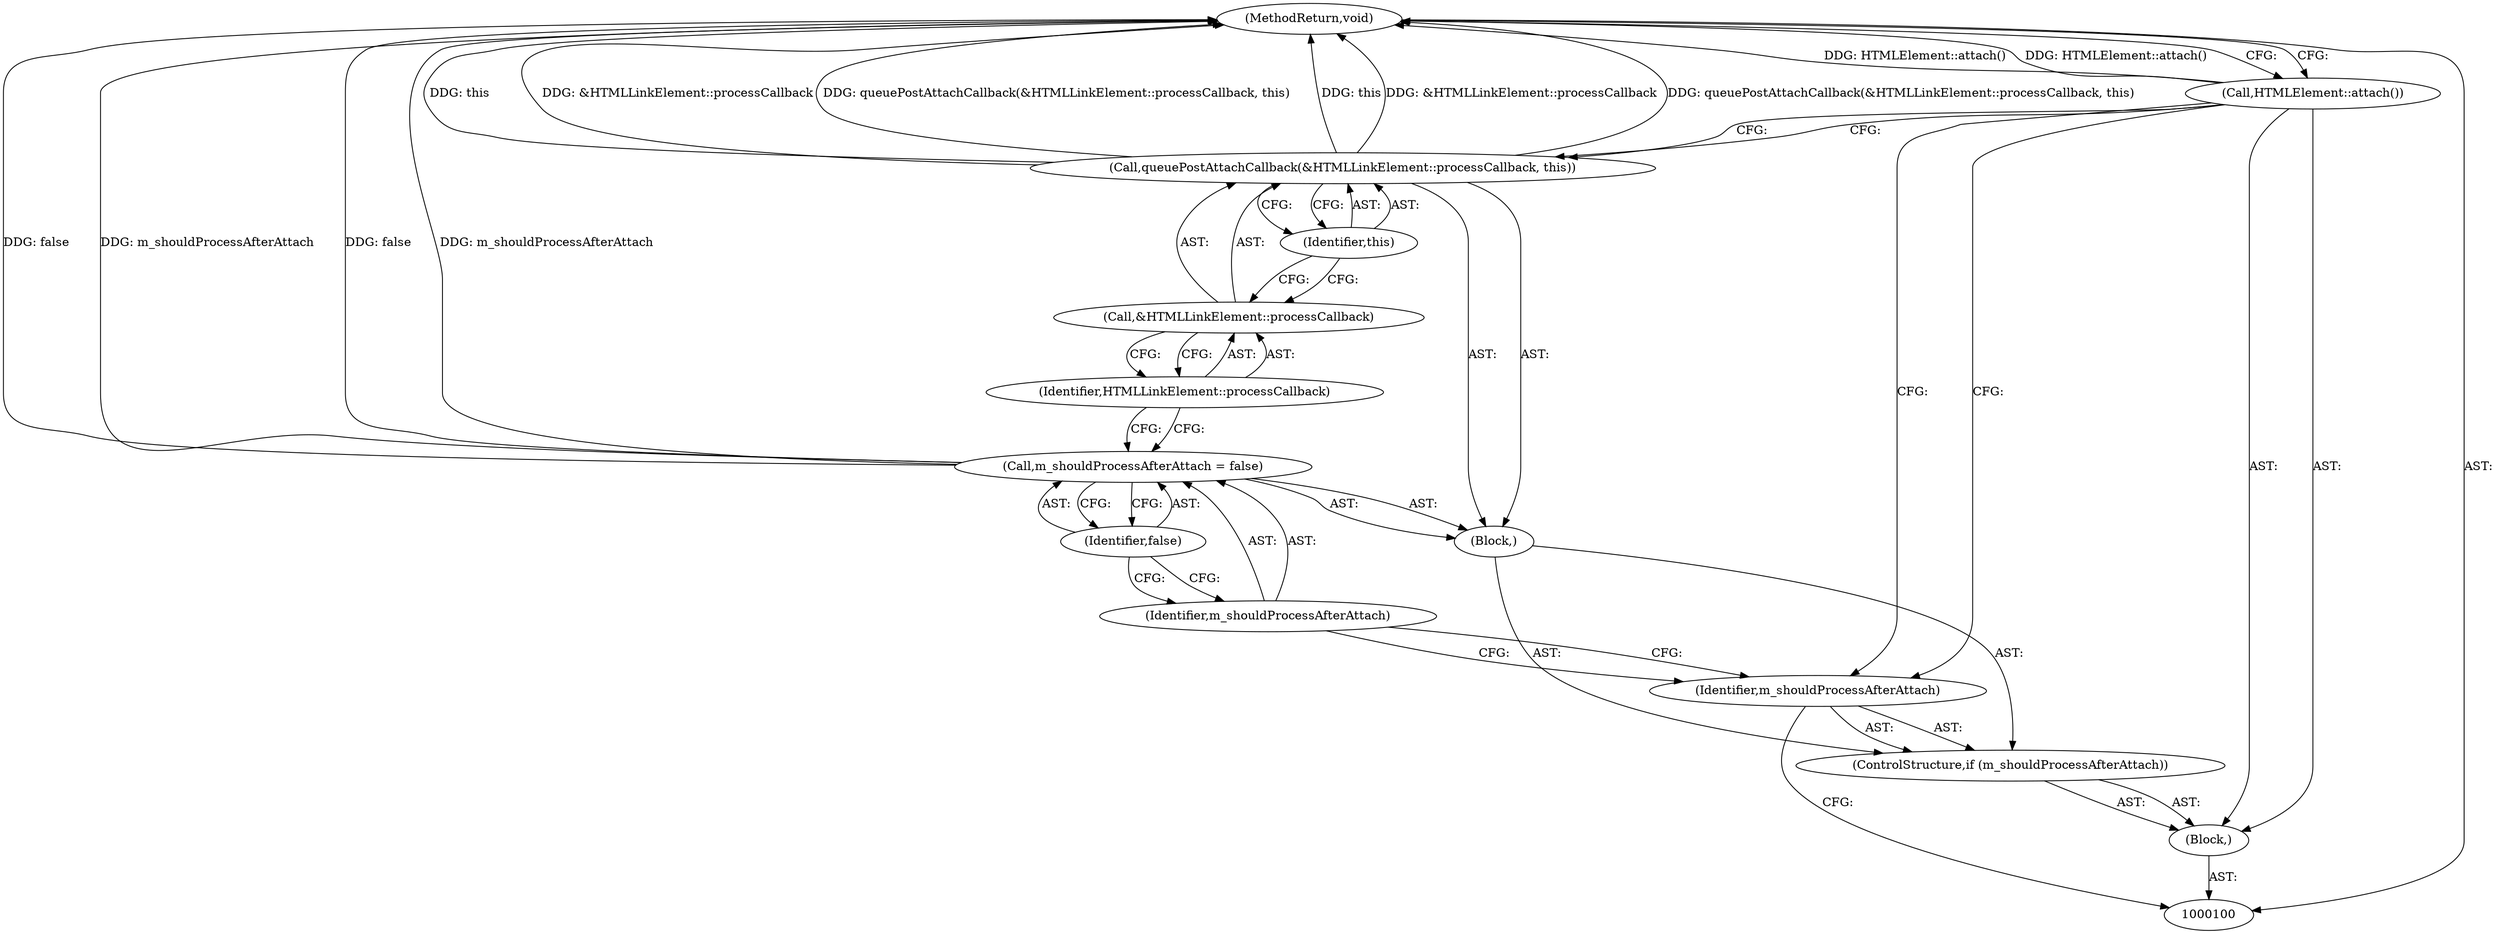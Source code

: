 digraph "1_Chrome_61b77165a1125a80f105f4382a99d9d7a1eb0cf2_1" {
"1000113" [label="(MethodReturn,void)"];
"1000101" [label="(Block,)"];
"1000104" [label="(Block,)"];
"1000102" [label="(ControlStructure,if (m_shouldProcessAfterAttach))"];
"1000103" [label="(Identifier,m_shouldProcessAfterAttach)"];
"1000107" [label="(Identifier,false)"];
"1000105" [label="(Call,m_shouldProcessAfterAttach = false)"];
"1000106" [label="(Identifier,m_shouldProcessAfterAttach)"];
"1000109" [label="(Call,&HTMLLinkElement::processCallback)"];
"1000110" [label="(Identifier,HTMLLinkElement::processCallback)"];
"1000111" [label="(Identifier,this)"];
"1000108" [label="(Call,queuePostAttachCallback(&HTMLLinkElement::processCallback, this))"];
"1000112" [label="(Call,HTMLElement::attach())"];
"1000113" -> "1000100"  [label="AST: "];
"1000113" -> "1000112"  [label="CFG: "];
"1000108" -> "1000113"  [label="DDG: queuePostAttachCallback(&HTMLLinkElement::processCallback, this)"];
"1000108" -> "1000113"  [label="DDG: this"];
"1000108" -> "1000113"  [label="DDG: &HTMLLinkElement::processCallback"];
"1000105" -> "1000113"  [label="DDG: false"];
"1000105" -> "1000113"  [label="DDG: m_shouldProcessAfterAttach"];
"1000112" -> "1000113"  [label="DDG: HTMLElement::attach()"];
"1000101" -> "1000100"  [label="AST: "];
"1000102" -> "1000101"  [label="AST: "];
"1000112" -> "1000101"  [label="AST: "];
"1000104" -> "1000102"  [label="AST: "];
"1000105" -> "1000104"  [label="AST: "];
"1000108" -> "1000104"  [label="AST: "];
"1000102" -> "1000101"  [label="AST: "];
"1000103" -> "1000102"  [label="AST: "];
"1000104" -> "1000102"  [label="AST: "];
"1000103" -> "1000102"  [label="AST: "];
"1000103" -> "1000100"  [label="CFG: "];
"1000106" -> "1000103"  [label="CFG: "];
"1000112" -> "1000103"  [label="CFG: "];
"1000107" -> "1000105"  [label="AST: "];
"1000107" -> "1000106"  [label="CFG: "];
"1000105" -> "1000107"  [label="CFG: "];
"1000105" -> "1000104"  [label="AST: "];
"1000105" -> "1000107"  [label="CFG: "];
"1000106" -> "1000105"  [label="AST: "];
"1000107" -> "1000105"  [label="AST: "];
"1000110" -> "1000105"  [label="CFG: "];
"1000105" -> "1000113"  [label="DDG: false"];
"1000105" -> "1000113"  [label="DDG: m_shouldProcessAfterAttach"];
"1000106" -> "1000105"  [label="AST: "];
"1000106" -> "1000103"  [label="CFG: "];
"1000107" -> "1000106"  [label="CFG: "];
"1000109" -> "1000108"  [label="AST: "];
"1000109" -> "1000110"  [label="CFG: "];
"1000110" -> "1000109"  [label="AST: "];
"1000111" -> "1000109"  [label="CFG: "];
"1000110" -> "1000109"  [label="AST: "];
"1000110" -> "1000105"  [label="CFG: "];
"1000109" -> "1000110"  [label="CFG: "];
"1000111" -> "1000108"  [label="AST: "];
"1000111" -> "1000109"  [label="CFG: "];
"1000108" -> "1000111"  [label="CFG: "];
"1000108" -> "1000104"  [label="AST: "];
"1000108" -> "1000111"  [label="CFG: "];
"1000109" -> "1000108"  [label="AST: "];
"1000111" -> "1000108"  [label="AST: "];
"1000112" -> "1000108"  [label="CFG: "];
"1000108" -> "1000113"  [label="DDG: queuePostAttachCallback(&HTMLLinkElement::processCallback, this)"];
"1000108" -> "1000113"  [label="DDG: this"];
"1000108" -> "1000113"  [label="DDG: &HTMLLinkElement::processCallback"];
"1000112" -> "1000101"  [label="AST: "];
"1000112" -> "1000108"  [label="CFG: "];
"1000112" -> "1000103"  [label="CFG: "];
"1000113" -> "1000112"  [label="CFG: "];
"1000112" -> "1000113"  [label="DDG: HTMLElement::attach()"];
}
